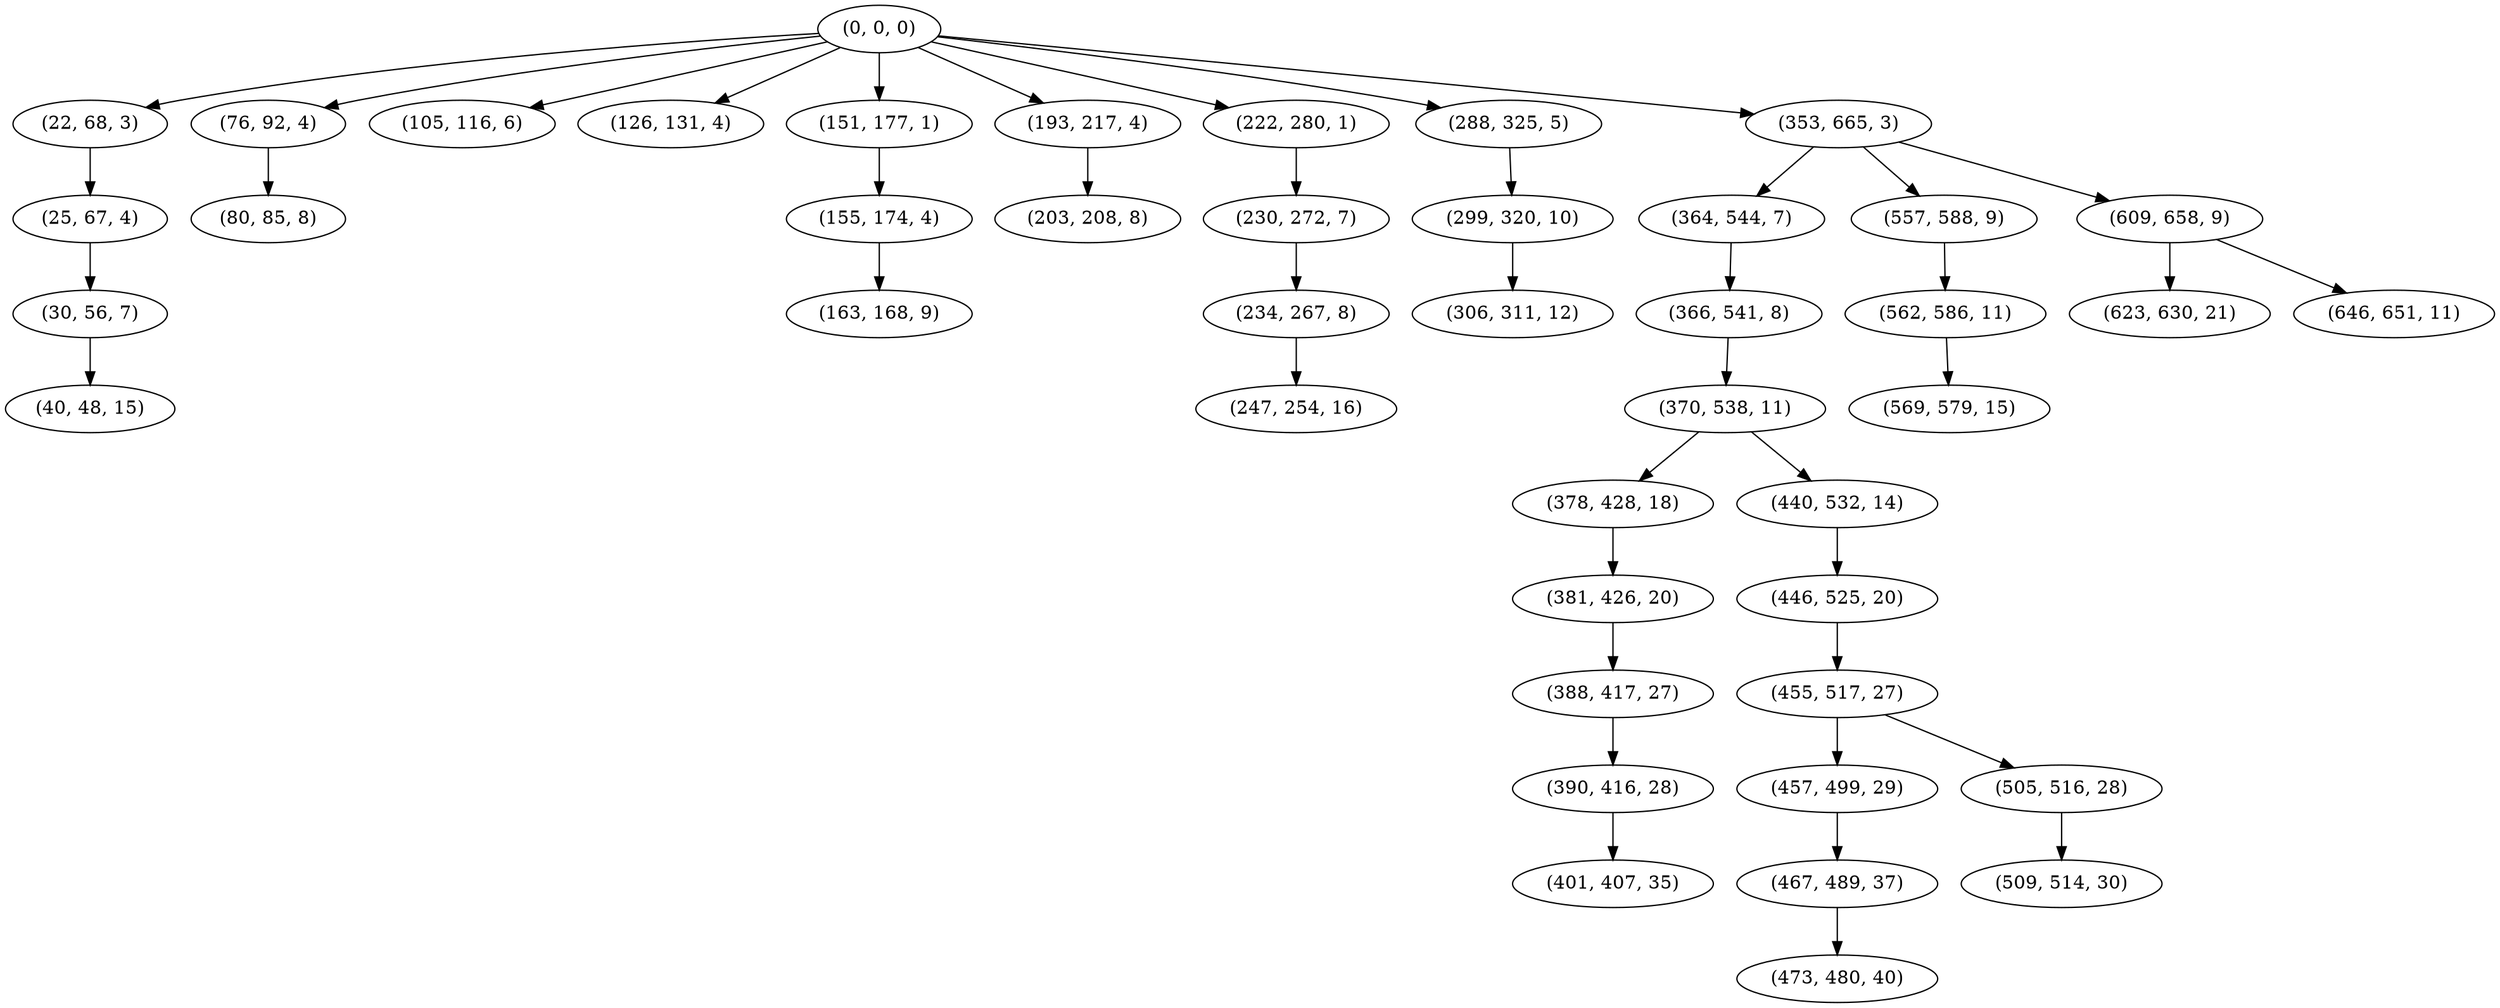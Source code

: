 digraph tree {
    "(0, 0, 0)";
    "(22, 68, 3)";
    "(25, 67, 4)";
    "(30, 56, 7)";
    "(40, 48, 15)";
    "(76, 92, 4)";
    "(80, 85, 8)";
    "(105, 116, 6)";
    "(126, 131, 4)";
    "(151, 177, 1)";
    "(155, 174, 4)";
    "(163, 168, 9)";
    "(193, 217, 4)";
    "(203, 208, 8)";
    "(222, 280, 1)";
    "(230, 272, 7)";
    "(234, 267, 8)";
    "(247, 254, 16)";
    "(288, 325, 5)";
    "(299, 320, 10)";
    "(306, 311, 12)";
    "(353, 665, 3)";
    "(364, 544, 7)";
    "(366, 541, 8)";
    "(370, 538, 11)";
    "(378, 428, 18)";
    "(381, 426, 20)";
    "(388, 417, 27)";
    "(390, 416, 28)";
    "(401, 407, 35)";
    "(440, 532, 14)";
    "(446, 525, 20)";
    "(455, 517, 27)";
    "(457, 499, 29)";
    "(467, 489, 37)";
    "(473, 480, 40)";
    "(505, 516, 28)";
    "(509, 514, 30)";
    "(557, 588, 9)";
    "(562, 586, 11)";
    "(569, 579, 15)";
    "(609, 658, 9)";
    "(623, 630, 21)";
    "(646, 651, 11)";
    "(0, 0, 0)" -> "(22, 68, 3)";
    "(0, 0, 0)" -> "(76, 92, 4)";
    "(0, 0, 0)" -> "(105, 116, 6)";
    "(0, 0, 0)" -> "(126, 131, 4)";
    "(0, 0, 0)" -> "(151, 177, 1)";
    "(0, 0, 0)" -> "(193, 217, 4)";
    "(0, 0, 0)" -> "(222, 280, 1)";
    "(0, 0, 0)" -> "(288, 325, 5)";
    "(0, 0, 0)" -> "(353, 665, 3)";
    "(22, 68, 3)" -> "(25, 67, 4)";
    "(25, 67, 4)" -> "(30, 56, 7)";
    "(30, 56, 7)" -> "(40, 48, 15)";
    "(76, 92, 4)" -> "(80, 85, 8)";
    "(151, 177, 1)" -> "(155, 174, 4)";
    "(155, 174, 4)" -> "(163, 168, 9)";
    "(193, 217, 4)" -> "(203, 208, 8)";
    "(222, 280, 1)" -> "(230, 272, 7)";
    "(230, 272, 7)" -> "(234, 267, 8)";
    "(234, 267, 8)" -> "(247, 254, 16)";
    "(288, 325, 5)" -> "(299, 320, 10)";
    "(299, 320, 10)" -> "(306, 311, 12)";
    "(353, 665, 3)" -> "(364, 544, 7)";
    "(353, 665, 3)" -> "(557, 588, 9)";
    "(353, 665, 3)" -> "(609, 658, 9)";
    "(364, 544, 7)" -> "(366, 541, 8)";
    "(366, 541, 8)" -> "(370, 538, 11)";
    "(370, 538, 11)" -> "(378, 428, 18)";
    "(370, 538, 11)" -> "(440, 532, 14)";
    "(378, 428, 18)" -> "(381, 426, 20)";
    "(381, 426, 20)" -> "(388, 417, 27)";
    "(388, 417, 27)" -> "(390, 416, 28)";
    "(390, 416, 28)" -> "(401, 407, 35)";
    "(440, 532, 14)" -> "(446, 525, 20)";
    "(446, 525, 20)" -> "(455, 517, 27)";
    "(455, 517, 27)" -> "(457, 499, 29)";
    "(455, 517, 27)" -> "(505, 516, 28)";
    "(457, 499, 29)" -> "(467, 489, 37)";
    "(467, 489, 37)" -> "(473, 480, 40)";
    "(505, 516, 28)" -> "(509, 514, 30)";
    "(557, 588, 9)" -> "(562, 586, 11)";
    "(562, 586, 11)" -> "(569, 579, 15)";
    "(609, 658, 9)" -> "(623, 630, 21)";
    "(609, 658, 9)" -> "(646, 651, 11)";
}
